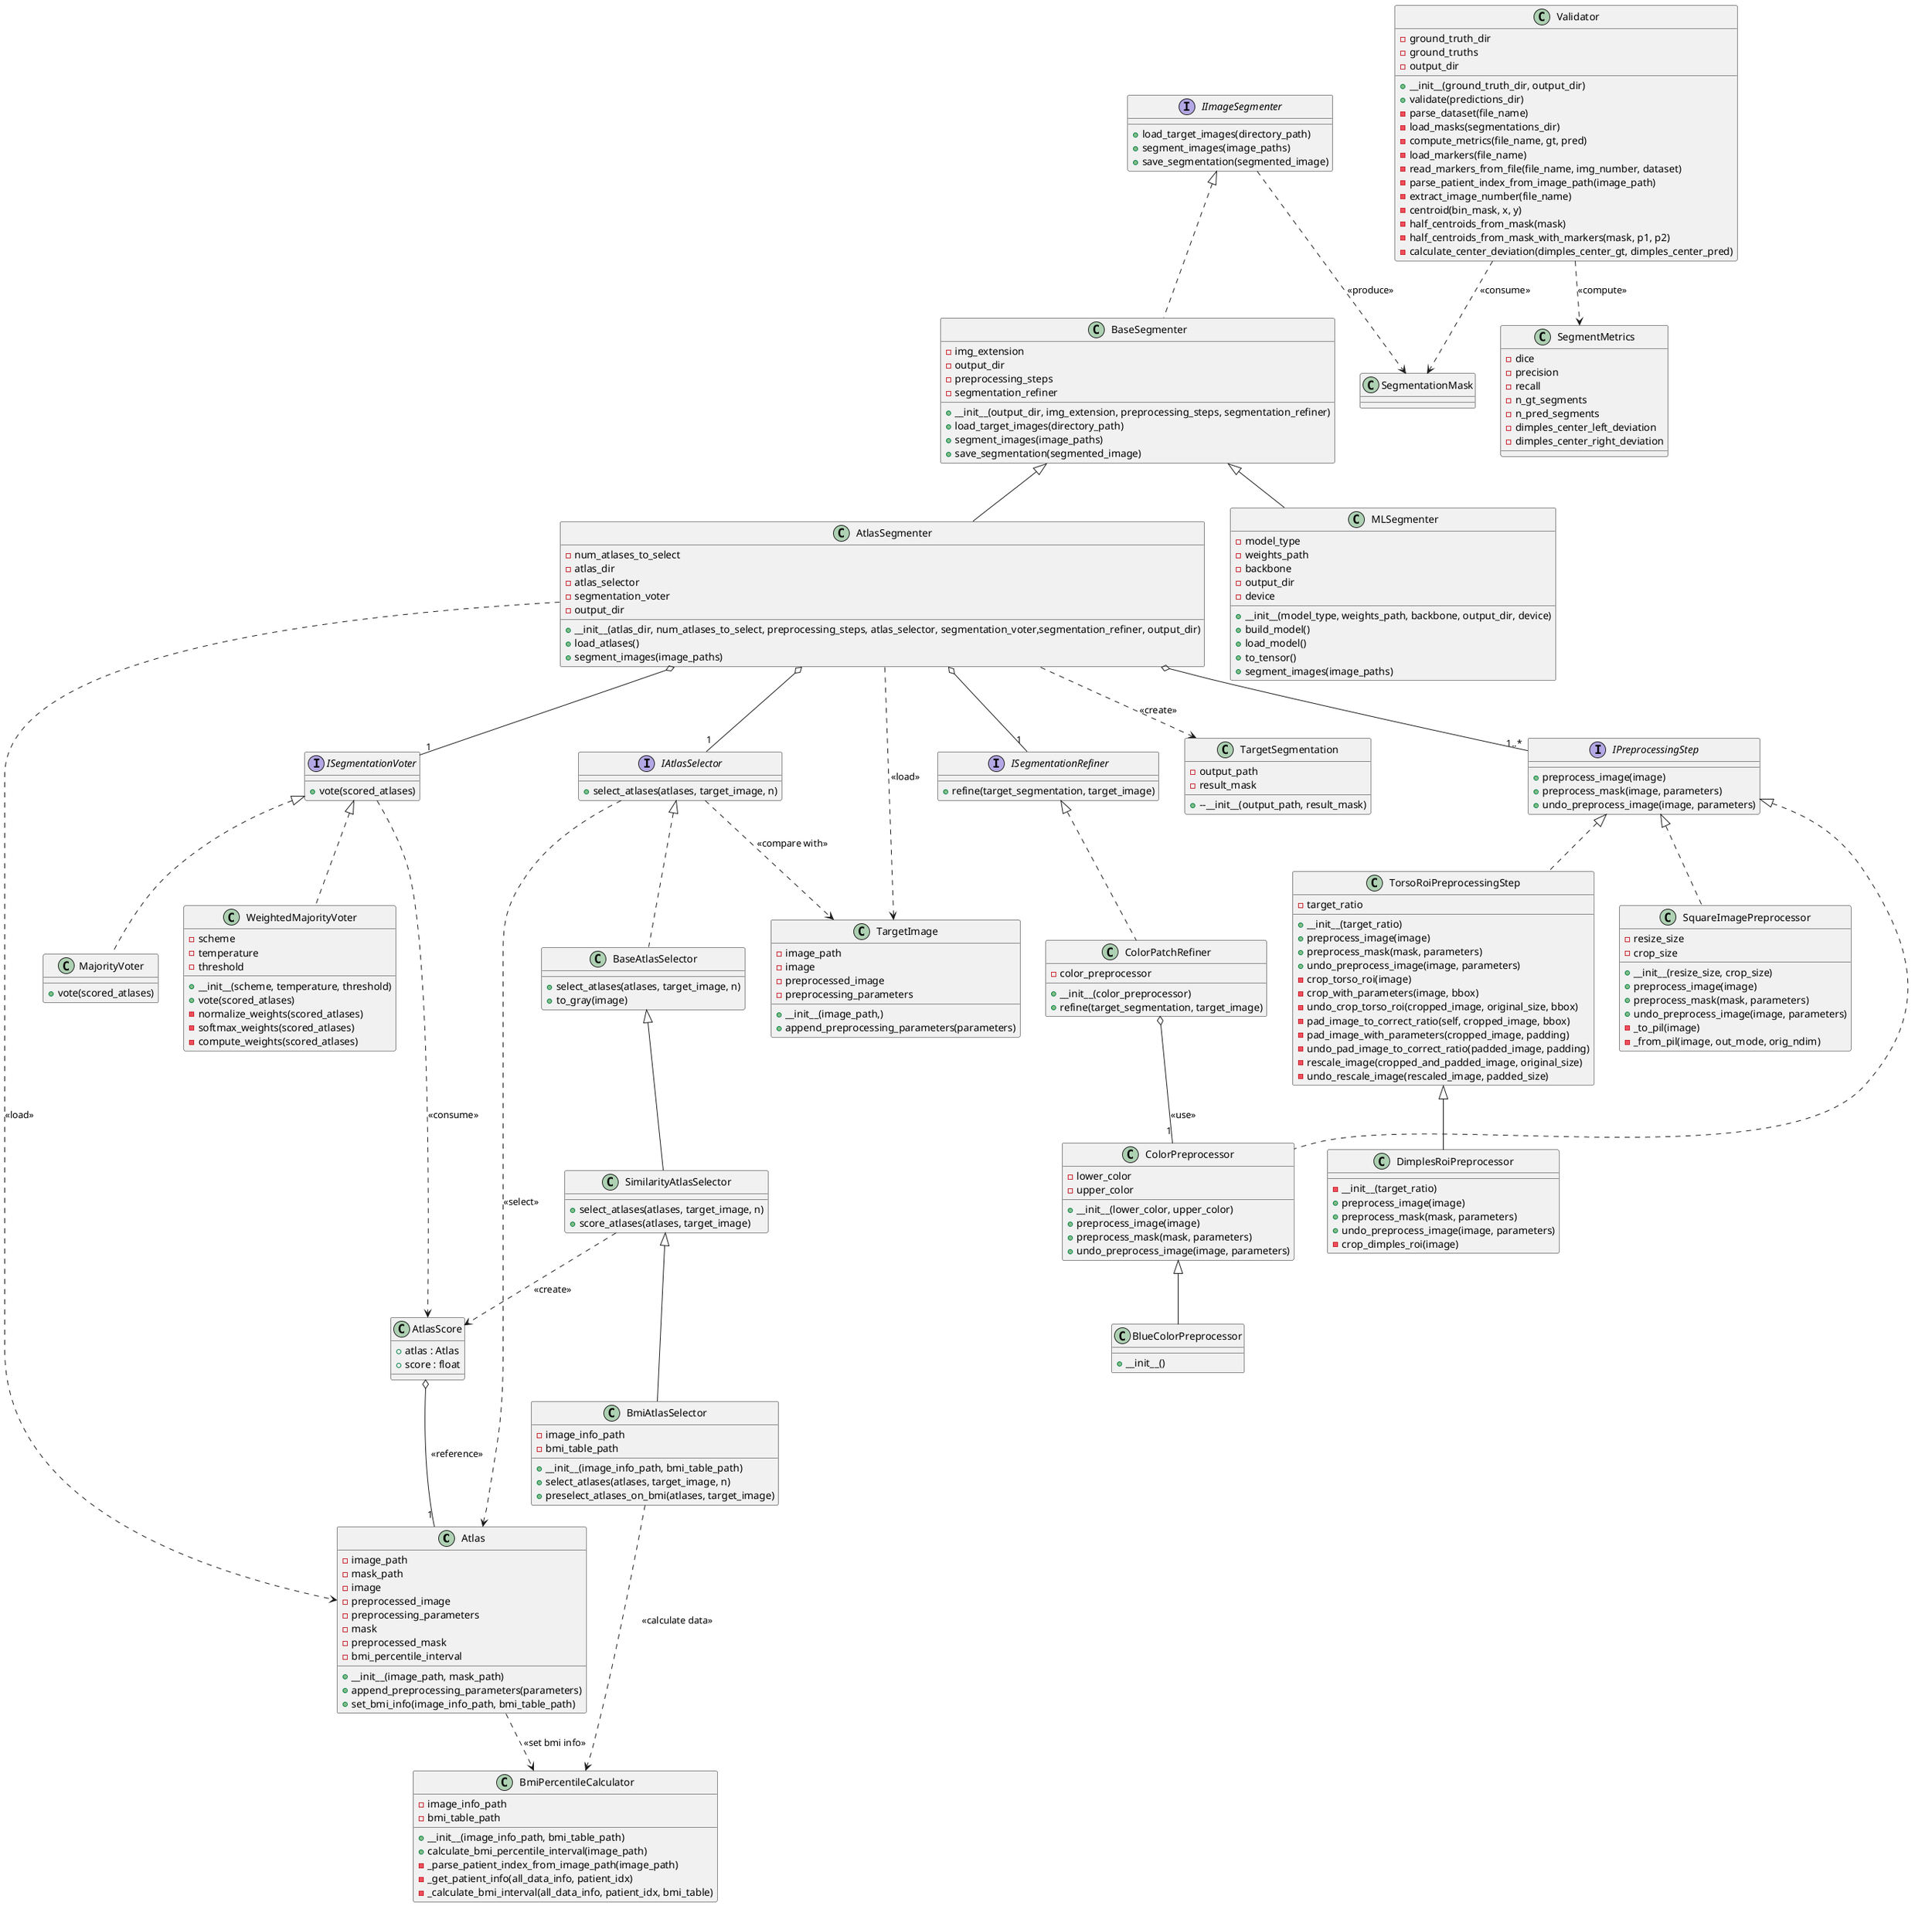 @startuml
' https://plantuml.com/class-diagram
class Atlas {
    - image_path
    - mask_path
    - image
    - preprocessed_image
    - preprocessing_parameters
    - mask
    - preprocessed_mask
    - bmi_percentile_interval
    + __init__(image_path, mask_path)
    + append_preprocessing_parameters(parameters)
    + set_bmi_info(image_info_path, bmi_table_path)
}

interface IAtlasSelector {
    + select_atlases(atlases, target_image, n)
}

class BaseAtlasSelector {
    + select_atlases(atlases, target_image, n)
    + to_gray(image)
}

class SimilarityAtlasSelector {
    + select_atlases(atlases, target_image, n)
    + score_atlases(atlases, target_image)
}

class BmiAtlasSelector {
    - image_info_path
    - bmi_table_path
    + __init__(image_info_path, bmi_table_path)
    + select_atlases(atlases, target_image, n)
    + preselect_atlases_on_bmi(atlases, target_image)
}

interface ISegmentationVoter {
    + vote(scored_atlases)
}

class MajorityVoter {
    + vote(scored_atlases)
}

class WeightedMajorityVoter {
    - scheme
    - temperature
    - threshold
    + __init__(scheme, temperature, threshold)
    + vote(scored_atlases)
    - normalize_weights(scored_atlases)
    - softmax_weights(scored_atlases)
    - compute_weights(scored_atlases)
}

interface IPreprocessingStep {
    + preprocess_image(image)
    + preprocess_mask(image, parameters)
    + undo_preprocess_image(image, parameters)
}

class TorsoRoiPreprocessingStep {
    - target_ratio
    + __init__(target_ratio)
    + preprocess_image(image)
    + preprocess_mask(mask, parameters)
    + undo_preprocess_image(image, parameters)
    - crop_torso_roi(image)
    - crop_with_parameters(image, bbox)
    - undo_crop_torso_roi(cropped_image, original_size, bbox)
    - pad_image_to_correct_ratio(self, cropped_image, bbox)
    - pad_image_with_parameters(cropped_image, padding)
    - undo_pad_image_to_correct_ratio(padded_image, padding)
    - rescale_image(cropped_and_padded_image, original_size)
    - undo_rescale_image(rescaled_image, padded_size)
}

class DimplesRoiPreprocessor {
    - __init__(target_ratio)
    + preprocess_image(image)
    + preprocess_mask(mask, parameters)
    + undo_preprocess_image(image, parameters)
    - crop_dimples_roi(image)
}

class ColorPreprocessor {
    - lower_color
    - upper_color
    + __init__(lower_color, upper_color)
    + preprocess_image(image)
    + preprocess_mask(mask, parameters)
    + undo_preprocess_image(image, parameters)
}

class BlueColorPreprocessor {
    + __init__()
}

class SquareImagePreprocessor {
    - resize_size
    - crop_size
    + __init__(resize_size, crop_size)
    + preprocess_image(image)
    + preprocess_mask(mask, parameters)
    + undo_preprocess_image(image, parameters)
    - _to_pil(image)
    - _from_pil(image, out_mode, orig_ndim)
}

interface IImageSegmenter {
    + load_target_images(directory_path)
    + segment_images(image_paths)
    + save_segmentation(segmented_image)
}

class BaseSegmenter {
    - img_extension
    - output_dir
    - preprocessing_steps
    - segmentation_refiner
    + __init__(output_dir, img_extension, preprocessing_steps, segmentation_refiner)
    + load_target_images(directory_path)
    + segment_images(image_paths)
    + save_segmentation(segmented_image)
}

class AtlasSegmenter {
    - num_atlases_to_select
    - atlas_dir
    - atlas_selector
    - segmentation_voter
    - output_dir
    + __init__(atlas_dir, num_atlases_to_select, preprocessing_steps, atlas_selector, segmentation_voter,segmentation_refiner, output_dir)
    + load_atlases()
    + segment_images(image_paths)
}

class MLSegmenter {
    - model_type
    - weights_path
    - backbone
    - output_dir
    - device
    + __init__(model_type, weights_path, backbone, output_dir, device)
    + build_model()
    + load_model()
    + to_tensor()
     + segment_images(image_paths)
}

class TargetImage {
    - image_path
    - image
    - preprocessed_image
    - preprocessing_parameters
    + __init__(image_path,)
    + append_preprocessing_parameters(parameters)
}

class TargetSegmentation {
    - output_path
    - result_mask
    + --__init__(output_path, result_mask)
}


class AtlasScore {
    + atlas : Atlas
    + score : float
}

class BmiPercentileCalculator {
    - image_info_path
    - bmi_table_path
    + __init__(image_info_path, bmi_table_path)
    + calculate_bmi_percentile_interval(image_path)
    - _parse_patient_index_from_image_path(image_path)
    - _get_patient_info(all_data_info, patient_idx)
    - _calculate_bmi_interval(all_data_info, patient_idx, bmi_table)
}

interface ISegmentationRefiner {
    + refine(target_segmentation, target_image)
}

class ColorPatchRefiner {
    - color_preprocessor
    + __init__(color_preprocessor)
    + refine(target_segmentation, target_image)
}

class Validator {
    - ground_truth_dir
    - ground_truths
    - output_dir
    + __init__(ground_truth_dir, output_dir)
    + validate(predictions_dir)
    - parse_dataset(file_name)
    - load_masks(segmentations_dir)
    - compute_metrics(file_name, gt, pred)
    - load_markers(file_name)
    - read_markers_from_file(file_name, img_number, dataset)
    - parse_patient_index_from_image_path(image_path)
    - extract_image_number(file_name)
    - centroid(bin_mask, x, y)
    - half_centroids_from_mask(mask)
    - half_centroids_from_mask_with_markers(mask, p1, p2)
    - calculate_center_deviation(dimples_center_gt, dimples_center_pred)
}

class SegmentMetrics {
    - dice
    - precision
    - recall
    - n_gt_segments
    - n_pred_segments
    - dimples_center_left_deviation
    - dimples_center_right_deviation
}

class SegmentationMask {}

IImageSegmenter <|.. BaseSegmenter
BaseSegmenter <|-- AtlasSegmenter
BaseSegmenter <|-- MLSegmenter

AtlasSegmenter o-- "1..*" IPreprocessingStep
AtlasSegmenter o-- "1" IAtlasSelector
AtlasSegmenter o-- "1" ISegmentationVoter
AtlasSegmenter o-- "1" ISegmentationRefiner
AtlasSegmenter ..> Atlas : <<load>>
AtlasSegmenter ..> TargetImage : <<load>>
AtlasSegmenter ..> TargetSegmentation : <<create>>

IAtlasSelector <|.. BaseAtlasSelector
BaseAtlasSelector <|-- SimilarityAtlasSelector
SimilarityAtlasSelector <|-- BmiAtlasSelector

IAtlasSelector ..> Atlas : <<select>>
IAtlasSelector ..> TargetImage : <<compare with>>

SimilarityAtlasSelector ..> AtlasScore : <<create>>

BmiAtlasSelector ..> BmiPercentileCalculator : <<calculate data>>

IPreprocessingStep <|.. TorsoRoiPreprocessingStep
TorsoRoiPreprocessingStep <|-- DimplesRoiPreprocessor
IPreprocessingStep <|.. ColorPreprocessor
ColorPreprocessor <|-- BlueColorPreprocessor
IPreprocessingStep <|.. SquareImagePreprocessor

ISegmentationVoter <|.. MajorityVoter
ISegmentationVoter <|.. WeightedMajorityVoter
ISegmentationVoter ..> AtlasScore : <<consume>>

ISegmentationRefiner <|.. ColorPatchRefiner

ColorPatchRefiner o-- "1" ColorPreprocessor : <<use>>

AtlasScore o-- "1" Atlas : <<reference>>

Atlas ..> BmiPercentileCalculator : <<set bmi info>>

Validator ..> SegmentMetrics : <<compute>>

IImageSegmenter ..> SegmentationMask : <<produce>>
Validator ..> SegmentationMask : <<consume>>

@enduml

